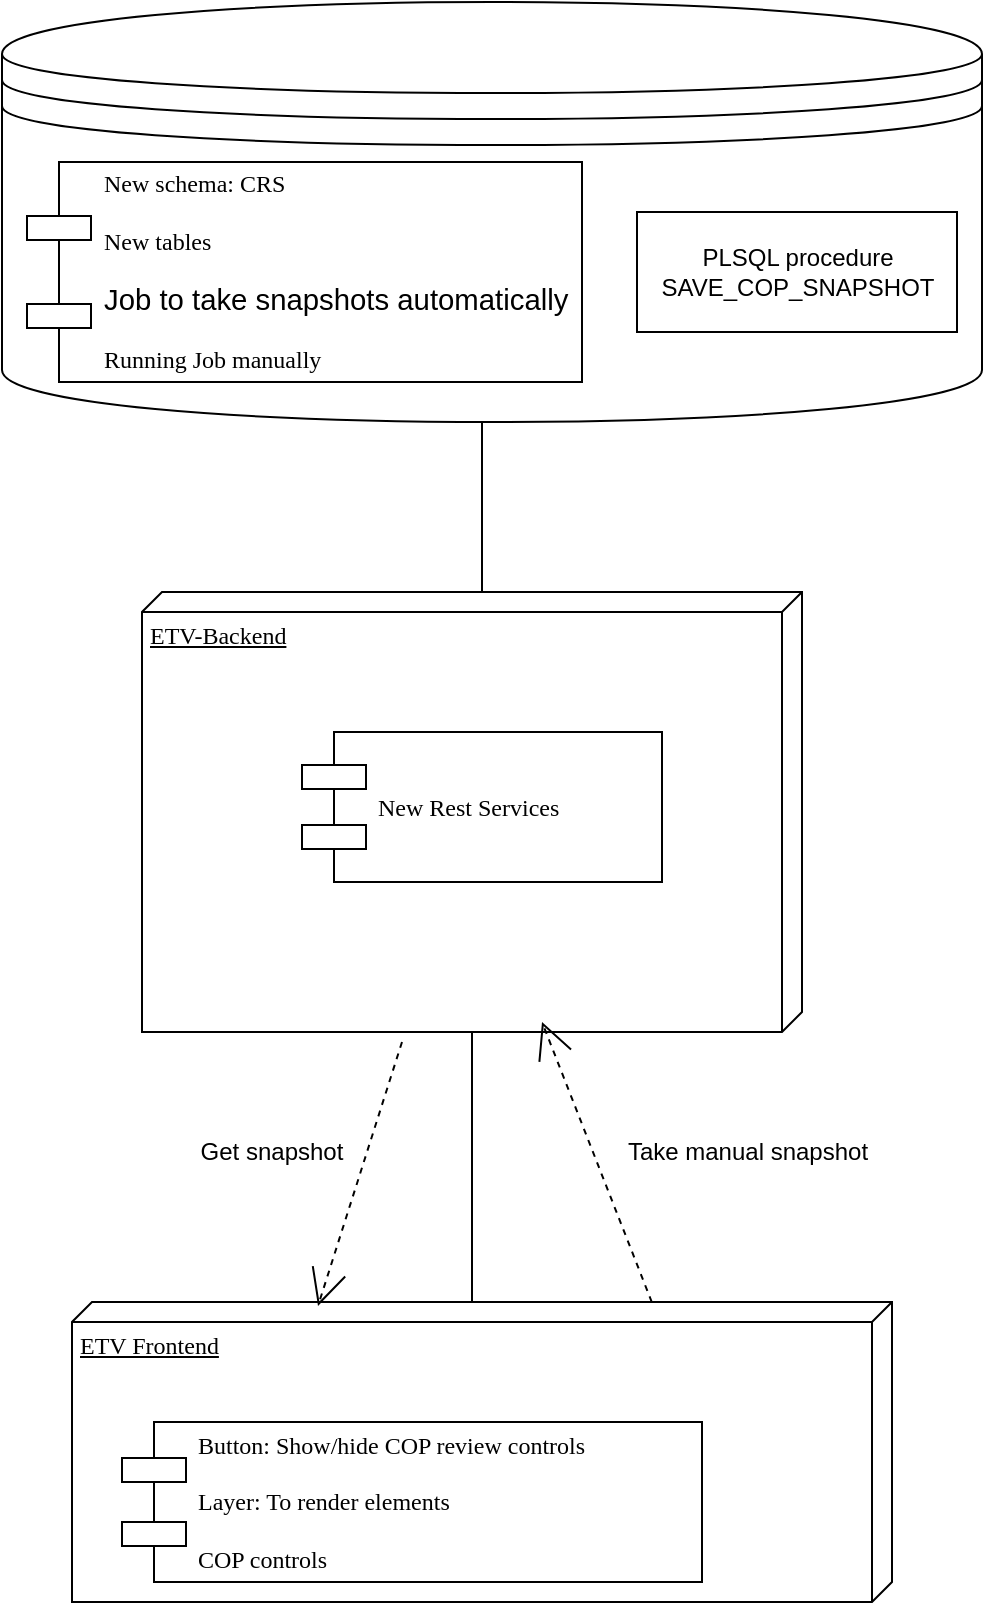 <mxfile version="16.0.3" type="github">
  <diagram name="Page-1" id="5f0bae14-7c28-e335-631c-24af17079c00">
    <mxGraphModel dx="1422" dy="796" grid="1" gridSize="10" guides="1" tooltips="1" connect="1" arrows="1" fold="1" page="1" pageScale="1" pageWidth="1100" pageHeight="850" background="none" math="0" shadow="0">
      <root>
        <mxCell id="0" />
        <mxCell id="1" parent="0" />
        <mxCell id="39150e848f15840c-1" value="ETV-Backend" style="verticalAlign=top;align=left;spacingTop=8;spacingLeft=2;spacingRight=12;shape=cube;size=10;direction=south;fontStyle=4;html=1;rounded=0;shadow=0;comic=0;labelBackgroundColor=none;strokeWidth=1;fontFamily=Verdana;fontSize=12" parent="1" vertex="1">
          <mxGeometry x="440" y="315" width="330" height="220" as="geometry" />
        </mxCell>
        <mxCell id="39150e848f15840c-3" value="ETV Frontend" style="verticalAlign=top;align=left;spacingTop=8;spacingLeft=2;spacingRight=12;shape=cube;size=10;direction=south;fontStyle=4;html=1;rounded=0;shadow=0;comic=0;labelBackgroundColor=none;strokeWidth=1;fontFamily=Verdana;fontSize=12" parent="1" vertex="1">
          <mxGeometry x="405" y="670" width="410" height="150" as="geometry" />
        </mxCell>
        <mxCell id="39150e848f15840c-5" value="New Rest Services" style="shape=component;align=left;spacingLeft=36;rounded=0;shadow=0;comic=0;labelBackgroundColor=none;strokeWidth=1;fontFamily=Verdana;fontSize=12;html=1;" parent="1" vertex="1">
          <mxGeometry x="520" y="385" width="180" height="75" as="geometry" />
        </mxCell>
        <mxCell id="39150e848f15840c-10" value="Button: Show/hide COP review controls&lt;br&gt;&lt;br&gt;Layer: To render elements&lt;br&gt;&lt;br&gt;COP controls" style="shape=component;align=left;spacingLeft=36;rounded=0;shadow=0;comic=0;labelBackgroundColor=none;strokeWidth=1;fontFamily=Verdana;fontSize=12;html=1;" parent="1" vertex="1">
          <mxGeometry x="430" y="730" width="290" height="80" as="geometry" />
        </mxCell>
        <mxCell id="39150e848f15840c-11" style="edgeStyle=none;rounded=0;html=1;dashed=1;labelBackgroundColor=none;startArrow=none;startFill=0;startSize=8;endArrow=open;endFill=0;endSize=16;fontFamily=Verdana;fontSize=12;entryX=0.013;entryY=0.7;entryDx=0;entryDy=0;entryPerimeter=0;" parent="1" target="39150e848f15840c-3" edge="1">
          <mxGeometry relative="1" as="geometry">
            <mxPoint x="570" y="540" as="sourcePoint" />
            <mxPoint x="500" y="528" as="targetPoint" />
          </mxGeometry>
        </mxCell>
        <mxCell id="39150e848f15840c-12" style="edgeStyle=none;rounded=0;html=1;dashed=1;labelBackgroundColor=none;startArrow=none;startFill=0;startSize=8;endArrow=open;endFill=0;endSize=16;fontFamily=Verdana;fontSize=12;exitX=0;exitY=0.293;exitDx=0;exitDy=0;exitPerimeter=0;" parent="1" source="39150e848f15840c-3" edge="1">
          <mxGeometry relative="1" as="geometry">
            <mxPoint x="640" y="530" as="targetPoint" />
          </mxGeometry>
        </mxCell>
        <mxCell id="39150e848f15840c-13" style="edgeStyle=elbowEdgeStyle;rounded=0;html=1;labelBackgroundColor=none;startArrow=none;startFill=0;startSize=8;endArrow=none;endFill=0;endSize=16;fontFamily=Verdana;fontSize=12;entryX=0.5;entryY=1;entryDx=0;entryDy=0;exitX=0;exitY=0;exitDx=0;exitDy=160;exitPerimeter=0;" parent="1" source="39150e848f15840c-1" target="DhgmZpq2ylkRAc6RWX59-7" edge="1">
          <mxGeometry relative="1" as="geometry">
            <mxPoint x="610" y="320" as="sourcePoint" />
            <Array as="points">
              <mxPoint x="610" y="320" />
            </Array>
          </mxGeometry>
        </mxCell>
        <mxCell id="39150e848f15840c-18" style="edgeStyle=orthogonalEdgeStyle;rounded=0;html=1;labelBackgroundColor=none;startArrow=none;startFill=0;startSize=8;endArrow=none;endFill=0;endSize=16;fontFamily=Verdana;fontSize=12;entryX=0;entryY=0;entryDx=220;entryDy=170;entryPerimeter=0;" parent="1" source="39150e848f15840c-3" target="39150e848f15840c-1" edge="1">
          <mxGeometry relative="1" as="geometry">
            <Array as="points">
              <mxPoint x="605" y="535" />
            </Array>
          </mxGeometry>
        </mxCell>
        <mxCell id="DhgmZpq2ylkRAc6RWX59-5" value="Take manual snapshot" style="text;html=1;strokeColor=none;fillColor=none;align=center;verticalAlign=middle;whiteSpace=wrap;rounded=0;" vertex="1" parent="1">
          <mxGeometry x="662.5" y="580" width="160" height="30" as="geometry" />
        </mxCell>
        <mxCell id="DhgmZpq2ylkRAc6RWX59-6" value="Get snapshot" style="text;html=1;strokeColor=none;fillColor=none;align=center;verticalAlign=middle;whiteSpace=wrap;rounded=0;" vertex="1" parent="1">
          <mxGeometry x="460" y="580" width="90" height="30" as="geometry" />
        </mxCell>
        <mxCell id="DhgmZpq2ylkRAc6RWX59-7" value="" style="shape=datastore;whiteSpace=wrap;html=1;" vertex="1" parent="1">
          <mxGeometry x="370" y="20" width="490" height="210" as="geometry" />
        </mxCell>
        <mxCell id="DhgmZpq2ylkRAc6RWX59-8" value="New schema: CRS&lt;br&gt;&lt;br&gt;New tables&lt;br&gt;&lt;br&gt;&lt;span lang=&quot;EN-US&quot; style=&quot;font-size: 11.0pt ; line-height: 107% ; font-family: &amp;#34;calibri&amp;#34; , sans-serif&quot;&gt;Job&amp;nbsp;to take snapshots automatically&lt;/span&gt;&lt;br&gt;&lt;br&gt;Running Job manually" style="shape=component;align=left;spacingLeft=36;rounded=0;shadow=0;comic=0;labelBackgroundColor=none;strokeWidth=1;fontFamily=Verdana;fontSize=12;html=1;" vertex="1" parent="1">
          <mxGeometry x="382.5" y="100" width="277.5" height="110" as="geometry" />
        </mxCell>
        <mxCell id="DhgmZpq2ylkRAc6RWX59-11" value="PLSQL procedure&lt;br&gt;SAVE_COP_SNAPSHOT" style="rounded=0;whiteSpace=wrap;html=1;" vertex="1" parent="1">
          <mxGeometry x="687.5" y="125" width="160" height="60" as="geometry" />
        </mxCell>
      </root>
    </mxGraphModel>
  </diagram>
</mxfile>
